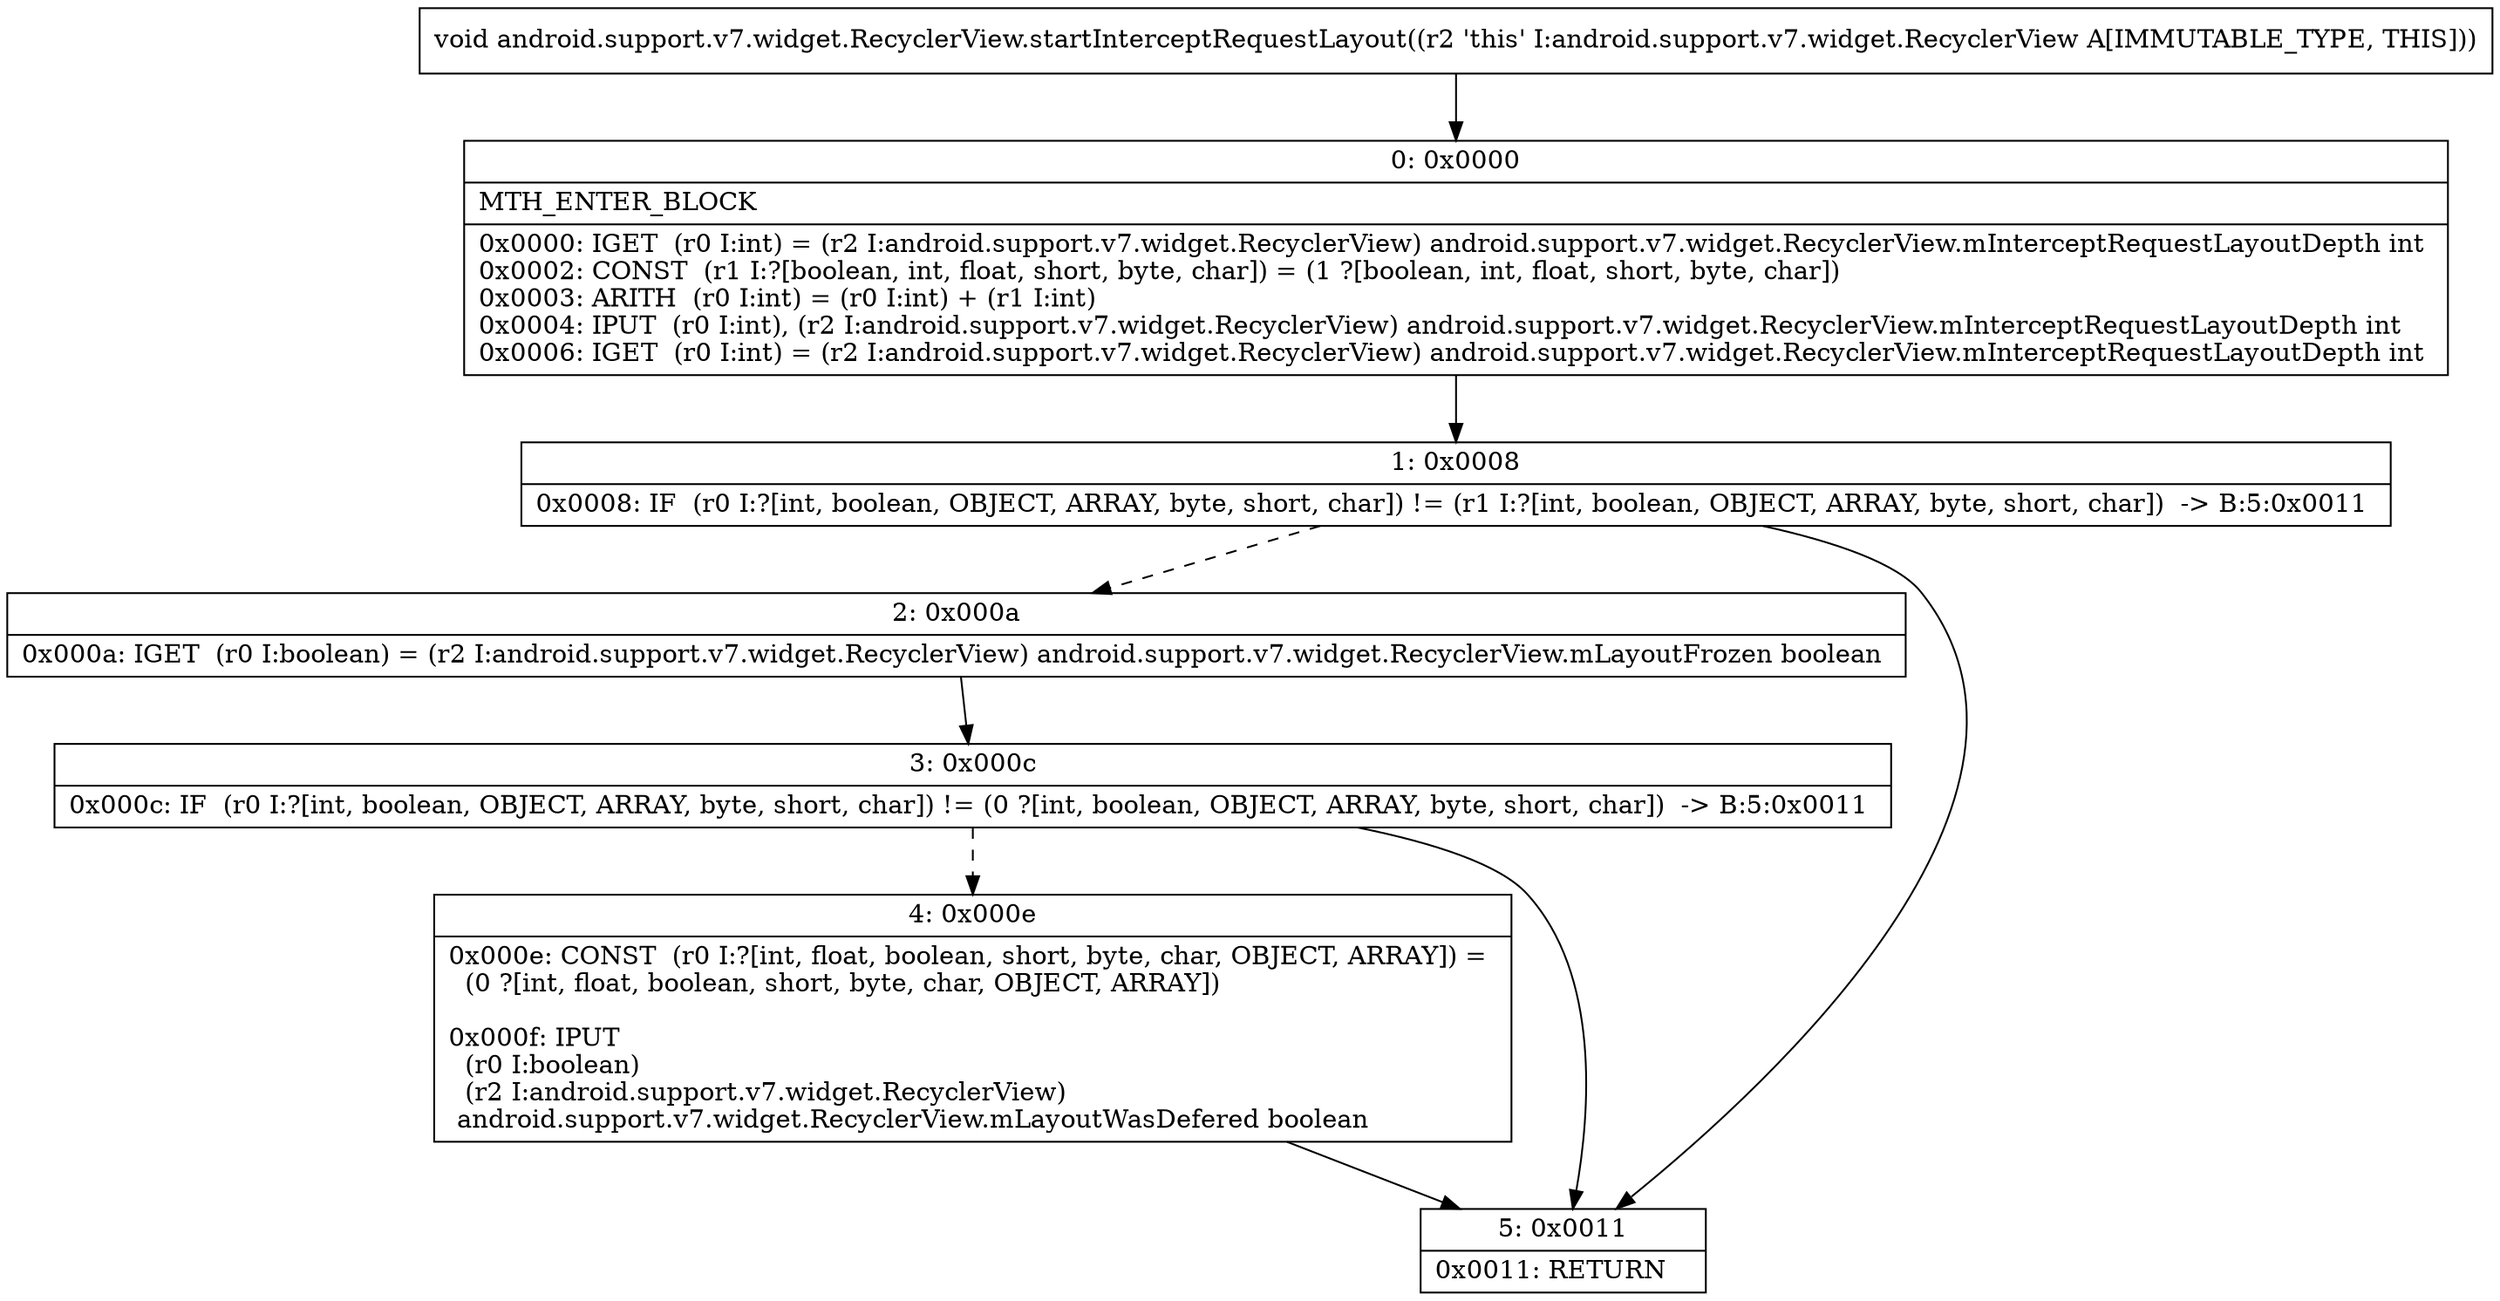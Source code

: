 digraph "CFG forandroid.support.v7.widget.RecyclerView.startInterceptRequestLayout()V" {
Node_0 [shape=record,label="{0\:\ 0x0000|MTH_ENTER_BLOCK\l|0x0000: IGET  (r0 I:int) = (r2 I:android.support.v7.widget.RecyclerView) android.support.v7.widget.RecyclerView.mInterceptRequestLayoutDepth int \l0x0002: CONST  (r1 I:?[boolean, int, float, short, byte, char]) = (1 ?[boolean, int, float, short, byte, char]) \l0x0003: ARITH  (r0 I:int) = (r0 I:int) + (r1 I:int) \l0x0004: IPUT  (r0 I:int), (r2 I:android.support.v7.widget.RecyclerView) android.support.v7.widget.RecyclerView.mInterceptRequestLayoutDepth int \l0x0006: IGET  (r0 I:int) = (r2 I:android.support.v7.widget.RecyclerView) android.support.v7.widget.RecyclerView.mInterceptRequestLayoutDepth int \l}"];
Node_1 [shape=record,label="{1\:\ 0x0008|0x0008: IF  (r0 I:?[int, boolean, OBJECT, ARRAY, byte, short, char]) != (r1 I:?[int, boolean, OBJECT, ARRAY, byte, short, char])  \-\> B:5:0x0011 \l}"];
Node_2 [shape=record,label="{2\:\ 0x000a|0x000a: IGET  (r0 I:boolean) = (r2 I:android.support.v7.widget.RecyclerView) android.support.v7.widget.RecyclerView.mLayoutFrozen boolean \l}"];
Node_3 [shape=record,label="{3\:\ 0x000c|0x000c: IF  (r0 I:?[int, boolean, OBJECT, ARRAY, byte, short, char]) != (0 ?[int, boolean, OBJECT, ARRAY, byte, short, char])  \-\> B:5:0x0011 \l}"];
Node_4 [shape=record,label="{4\:\ 0x000e|0x000e: CONST  (r0 I:?[int, float, boolean, short, byte, char, OBJECT, ARRAY]) = \l  (0 ?[int, float, boolean, short, byte, char, OBJECT, ARRAY])\l \l0x000f: IPUT  \l  (r0 I:boolean)\l  (r2 I:android.support.v7.widget.RecyclerView)\l android.support.v7.widget.RecyclerView.mLayoutWasDefered boolean \l}"];
Node_5 [shape=record,label="{5\:\ 0x0011|0x0011: RETURN   \l}"];
MethodNode[shape=record,label="{void android.support.v7.widget.RecyclerView.startInterceptRequestLayout((r2 'this' I:android.support.v7.widget.RecyclerView A[IMMUTABLE_TYPE, THIS])) }"];
MethodNode -> Node_0;
Node_0 -> Node_1;
Node_1 -> Node_2[style=dashed];
Node_1 -> Node_5;
Node_2 -> Node_3;
Node_3 -> Node_4[style=dashed];
Node_3 -> Node_5;
Node_4 -> Node_5;
}

